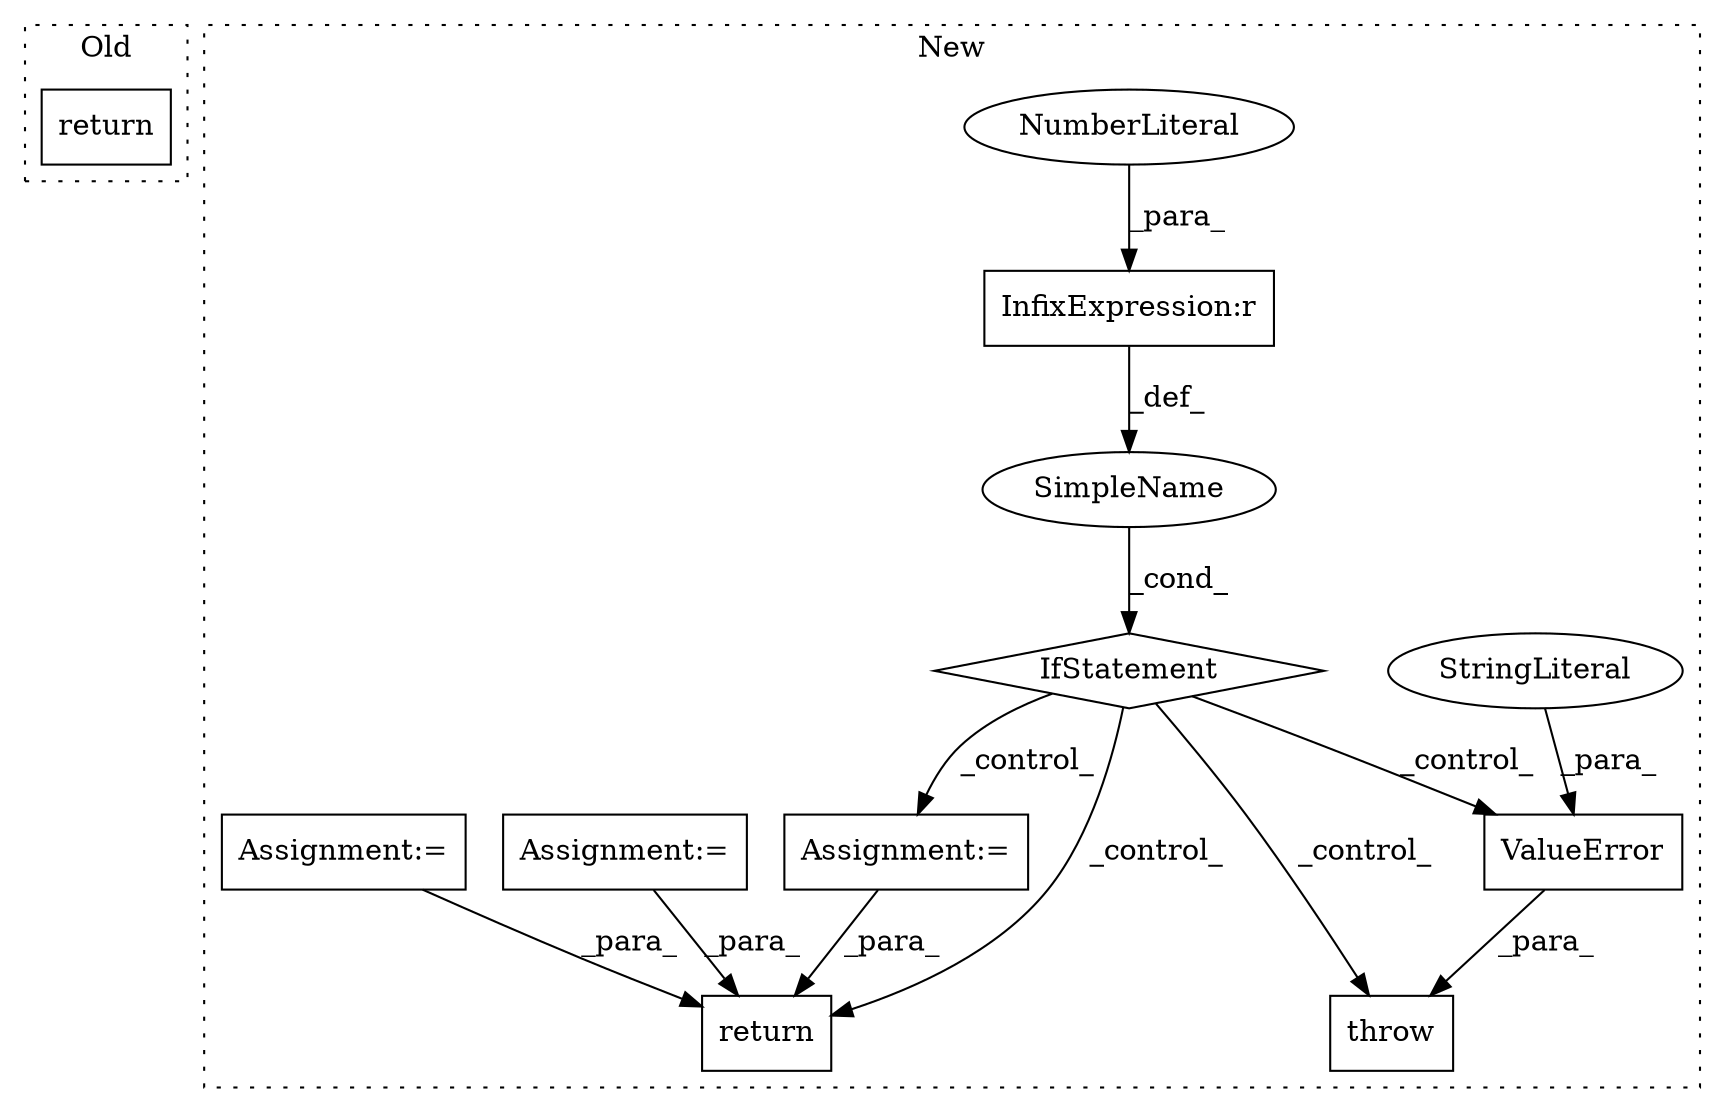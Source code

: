 digraph G {
subgraph cluster0 {
1 [label="return" a="41" s="3776" l="7" shape="box"];
label = "Old";
style="dotted";
}
subgraph cluster1 {
2 [label="throw" a="53" s="3983" l="6" shape="box"];
3 [label="IfStatement" a="25" s="3951,3973" l="4,2" shape="diamond"];
4 [label="SimpleName" a="42" s="" l="" shape="ellipse"];
5 [label="return" a="41" s="4341" l="7" shape="box"];
6 [label="InfixExpression:r" a="27" s="3968" l="3" shape="box"];
7 [label="ValueError" a="32" s="3989,4030" l="11,1" shape="box"];
8 [label="StringLiteral" a="45" s="4000" l="30" shape="ellipse"];
9 [label="NumberLiteral" a="34" s="3971" l="1" shape="ellipse"];
10 [label="Assignment:=" a="7" s="3940" l="5" shape="box"];
11 [label="Assignment:=" a="7" s="4048" l="1" shape="box"];
12 [label="Assignment:=" a="7" s="3898" l="6" shape="box"];
label = "New";
style="dotted";
}
3 -> 7 [label="_control_"];
3 -> 2 [label="_control_"];
3 -> 5 [label="_control_"];
3 -> 11 [label="_control_"];
4 -> 3 [label="_cond_"];
6 -> 4 [label="_def_"];
7 -> 2 [label="_para_"];
8 -> 7 [label="_para_"];
9 -> 6 [label="_para_"];
10 -> 5 [label="_para_"];
11 -> 5 [label="_para_"];
12 -> 5 [label="_para_"];
}